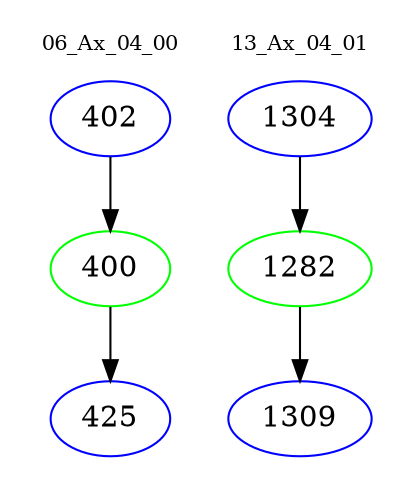 digraph{
subgraph cluster_0 {
color = white
label = "06_Ax_04_00";
fontsize=10;
T0_402 [label="402", color="blue"]
T0_402 -> T0_400 [color="black"]
T0_400 [label="400", color="green"]
T0_400 -> T0_425 [color="black"]
T0_425 [label="425", color="blue"]
}
subgraph cluster_1 {
color = white
label = "13_Ax_04_01";
fontsize=10;
T1_1304 [label="1304", color="blue"]
T1_1304 -> T1_1282 [color="black"]
T1_1282 [label="1282", color="green"]
T1_1282 -> T1_1309 [color="black"]
T1_1309 [label="1309", color="blue"]
}
}
